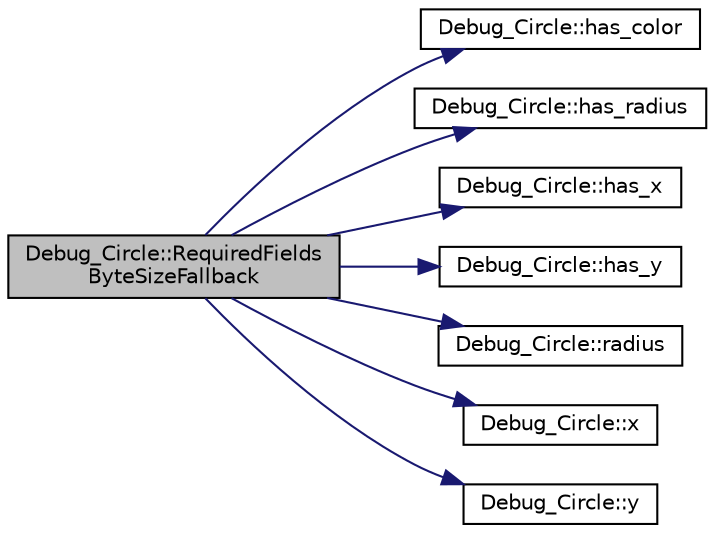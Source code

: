 digraph "Debug_Circle::RequiredFieldsByteSizeFallback"
{
 // INTERACTIVE_SVG=YES
  edge [fontname="Helvetica",fontsize="10",labelfontname="Helvetica",labelfontsize="10"];
  node [fontname="Helvetica",fontsize="10",shape=record];
  rankdir="LR";
  Node1 [label="Debug_Circle::RequiredFields\lByteSizeFallback",height=0.2,width=0.4,color="black", fillcolor="grey75", style="filled", fontcolor="black"];
  Node1 -> Node2 [color="midnightblue",fontsize="10",style="solid",fontname="Helvetica"];
  Node2 [label="Debug_Circle::has_color",height=0.2,width=0.4,color="black", fillcolor="white", style="filled",URL="$d0/d75/class_debug___circle.html#a439f30c58d6ae0d8661a2b18ec32ef39"];
  Node1 -> Node3 [color="midnightblue",fontsize="10",style="solid",fontname="Helvetica"];
  Node3 [label="Debug_Circle::has_radius",height=0.2,width=0.4,color="black", fillcolor="white", style="filled",URL="$d0/d75/class_debug___circle.html#a51d98bad35c601b339e4cab6ebda4bee"];
  Node1 -> Node4 [color="midnightblue",fontsize="10",style="solid",fontname="Helvetica"];
  Node4 [label="Debug_Circle::has_x",height=0.2,width=0.4,color="black", fillcolor="white", style="filled",URL="$d0/d75/class_debug___circle.html#a548fce9c39fde523928beea229da8941"];
  Node1 -> Node5 [color="midnightblue",fontsize="10",style="solid",fontname="Helvetica"];
  Node5 [label="Debug_Circle::has_y",height=0.2,width=0.4,color="black", fillcolor="white", style="filled",URL="$d0/d75/class_debug___circle.html#a48e0a3efd936c4ae57e7846b956590ca"];
  Node1 -> Node6 [color="midnightblue",fontsize="10",style="solid",fontname="Helvetica"];
  Node6 [label="Debug_Circle::radius",height=0.2,width=0.4,color="black", fillcolor="white", style="filled",URL="$d0/d75/class_debug___circle.html#a20f0f1edb8e3d937861e10b8aff9fa8a"];
  Node1 -> Node7 [color="midnightblue",fontsize="10",style="solid",fontname="Helvetica"];
  Node7 [label="Debug_Circle::x",height=0.2,width=0.4,color="black", fillcolor="white", style="filled",URL="$d0/d75/class_debug___circle.html#a0b5edb68be67701cb0028010c11e0a12"];
  Node1 -> Node8 [color="midnightblue",fontsize="10",style="solid",fontname="Helvetica"];
  Node8 [label="Debug_Circle::y",height=0.2,width=0.4,color="black", fillcolor="white", style="filled",URL="$d0/d75/class_debug___circle.html#a8d452516576a1ca675c1e4dd9675a83b"];
}
